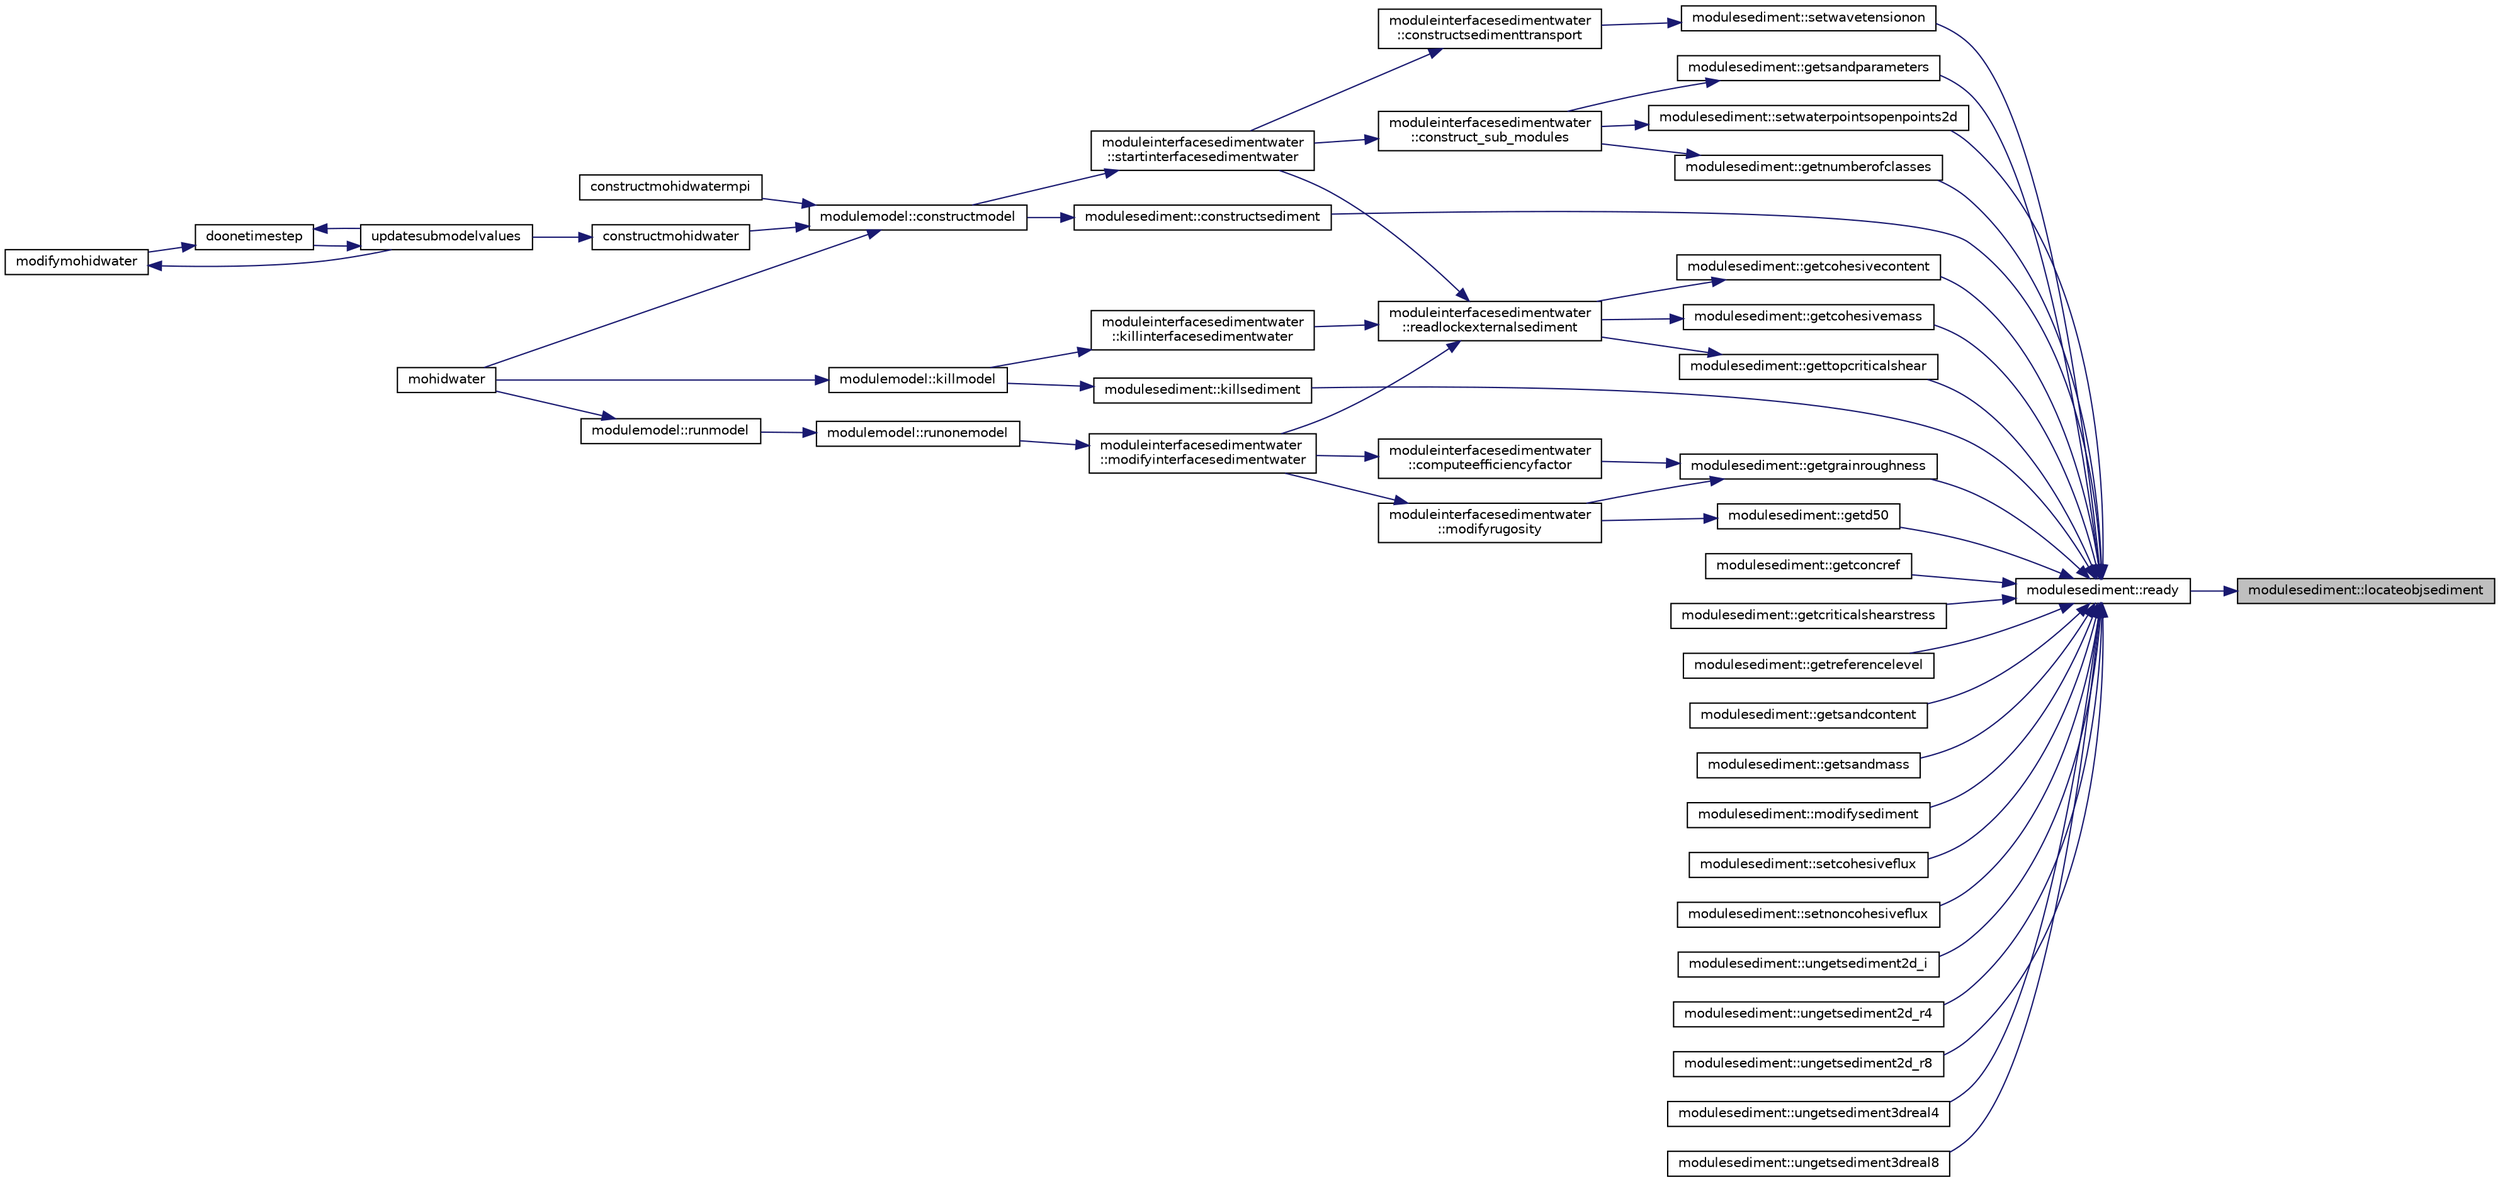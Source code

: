 digraph "modulesediment::locateobjsediment"
{
 // LATEX_PDF_SIZE
  edge [fontname="Helvetica",fontsize="10",labelfontname="Helvetica",labelfontsize="10"];
  node [fontname="Helvetica",fontsize="10",shape=record];
  rankdir="RL";
  Node1 [label="modulesediment::locateobjsediment",height=0.2,width=0.4,color="black", fillcolor="grey75", style="filled", fontcolor="black",tooltip=" "];
  Node1 -> Node2 [dir="back",color="midnightblue",fontsize="10",style="solid"];
  Node2 [label="modulesediment::ready",height=0.2,width=0.4,color="black", fillcolor="white", style="filled",URL="$namespacemodulesediment.html#a2427e7af36c908526797cc897f1dca07",tooltip=" "];
  Node2 -> Node3 [dir="back",color="midnightblue",fontsize="10",style="solid"];
  Node3 [label="modulesediment::constructsediment",height=0.2,width=0.4,color="black", fillcolor="white", style="filled",URL="$namespacemodulesediment.html#a1a3b01f7483f6fefc6f2dac6a51d664c",tooltip=" "];
  Node3 -> Node4 [dir="back",color="midnightblue",fontsize="10",style="solid"];
  Node4 [label="modulemodel::constructmodel",height=0.2,width=0.4,color="black", fillcolor="white", style="filled",URL="$namespacemodulemodel.html#abcddd2b6e97f110b0c5b3bb00f069570",tooltip=" "];
  Node4 -> Node5 [dir="back",color="midnightblue",fontsize="10",style="solid"];
  Node5 [label="constructmohidwater",height=0.2,width=0.4,color="black", fillcolor="white", style="filled",URL="$_main_8_f90.html#abc6cfc7bca3f0c4dda032a34b9690319",tooltip=" "];
  Node5 -> Node6 [dir="back",color="midnightblue",fontsize="10",style="solid"];
  Node6 [label="updatesubmodelvalues",height=0.2,width=0.4,color="black", fillcolor="white", style="filled",URL="$_main_8_f90.html#a4c5ecbd810307fa557d4b4e6719c7fd1",tooltip=" "];
  Node6 -> Node7 [dir="back",color="midnightblue",fontsize="10",style="solid"];
  Node7 [label="doonetimestep",height=0.2,width=0.4,color="black", fillcolor="white", style="filled",URL="$_main_8_f90.html#a5a877f32d8c35a58c7bd824a65b07dba",tooltip=" "];
  Node7 -> Node8 [dir="back",color="midnightblue",fontsize="10",style="solid"];
  Node8 [label="modifymohidwater",height=0.2,width=0.4,color="black", fillcolor="white", style="filled",URL="$_main_8_f90.html#a98b6185e00bdaa093569c6645482e68b",tooltip=" "];
  Node8 -> Node6 [dir="back",color="midnightblue",fontsize="10",style="solid"];
  Node7 -> Node6 [dir="back",color="midnightblue",fontsize="10",style="solid"];
  Node4 -> Node9 [dir="back",color="midnightblue",fontsize="10",style="solid"];
  Node9 [label="constructmohidwatermpi",height=0.2,width=0.4,color="black", fillcolor="white", style="filled",URL="$_main_8_f90.html#a364d1a7b4621ef3a56c71daf2af5147e",tooltip=" "];
  Node4 -> Node10 [dir="back",color="midnightblue",fontsize="10",style="solid"];
  Node10 [label="mohidwater",height=0.2,width=0.4,color="black", fillcolor="white", style="filled",URL="$_main_8_f90.html#a22cacab418d9e36dcaa8c3aef44b4185",tooltip=" "];
  Node2 -> Node11 [dir="back",color="midnightblue",fontsize="10",style="solid"];
  Node11 [label="modulesediment::getcohesivecontent",height=0.2,width=0.4,color="black", fillcolor="white", style="filled",URL="$namespacemodulesediment.html#a595e3a876982089ba4949f113b1a0580",tooltip=" "];
  Node11 -> Node12 [dir="back",color="midnightblue",fontsize="10",style="solid"];
  Node12 [label="moduleinterfacesedimentwater\l::readlockexternalsediment",height=0.2,width=0.4,color="black", fillcolor="white", style="filled",URL="$namespacemoduleinterfacesedimentwater.html#a0c18da6cbbd1ae812489854544d199b6",tooltip=" "];
  Node12 -> Node13 [dir="back",color="midnightblue",fontsize="10",style="solid"];
  Node13 [label="moduleinterfacesedimentwater\l::killinterfacesedimentwater",height=0.2,width=0.4,color="black", fillcolor="white", style="filled",URL="$namespacemoduleinterfacesedimentwater.html#a692292c5eb96b9de096ef130fafc0962",tooltip=" "];
  Node13 -> Node14 [dir="back",color="midnightblue",fontsize="10",style="solid"];
  Node14 [label="modulemodel::killmodel",height=0.2,width=0.4,color="black", fillcolor="white", style="filled",URL="$namespacemodulemodel.html#a23647852257627fb606f6868bc295162",tooltip=" "];
  Node14 -> Node10 [dir="back",color="midnightblue",fontsize="10",style="solid"];
  Node12 -> Node15 [dir="back",color="midnightblue",fontsize="10",style="solid"];
  Node15 [label="moduleinterfacesedimentwater\l::modifyinterfacesedimentwater",height=0.2,width=0.4,color="black", fillcolor="white", style="filled",URL="$namespacemoduleinterfacesedimentwater.html#ac36014e82a94f1ba694775e21f24b005",tooltip=" "];
  Node15 -> Node16 [dir="back",color="midnightblue",fontsize="10",style="solid"];
  Node16 [label="modulemodel::runonemodel",height=0.2,width=0.4,color="black", fillcolor="white", style="filled",URL="$namespacemodulemodel.html#ab22d85061a595a03c83c11766cba5587",tooltip=" "];
  Node16 -> Node17 [dir="back",color="midnightblue",fontsize="10",style="solid"];
  Node17 [label="modulemodel::runmodel",height=0.2,width=0.4,color="black", fillcolor="white", style="filled",URL="$namespacemodulemodel.html#a16a07d5b28a4877790acec46aed111b6",tooltip=" "];
  Node17 -> Node10 [dir="back",color="midnightblue",fontsize="10",style="solid"];
  Node12 -> Node18 [dir="back",color="midnightblue",fontsize="10",style="solid"];
  Node18 [label="moduleinterfacesedimentwater\l::startinterfacesedimentwater",height=0.2,width=0.4,color="black", fillcolor="white", style="filled",URL="$namespacemoduleinterfacesedimentwater.html#ac4816996443451e1d6254c032bf000d5",tooltip=" "];
  Node18 -> Node4 [dir="back",color="midnightblue",fontsize="10",style="solid"];
  Node2 -> Node19 [dir="back",color="midnightblue",fontsize="10",style="solid"];
  Node19 [label="modulesediment::getcohesivemass",height=0.2,width=0.4,color="black", fillcolor="white", style="filled",URL="$namespacemodulesediment.html#ae44dda471948f0f9a9a2e1c32fd50738",tooltip=" "];
  Node19 -> Node12 [dir="back",color="midnightblue",fontsize="10",style="solid"];
  Node2 -> Node20 [dir="back",color="midnightblue",fontsize="10",style="solid"];
  Node20 [label="modulesediment::getconcref",height=0.2,width=0.4,color="black", fillcolor="white", style="filled",URL="$namespacemodulesediment.html#a1ace217828c80197497b60fcaad2f95b",tooltip=" "];
  Node2 -> Node21 [dir="back",color="midnightblue",fontsize="10",style="solid"];
  Node21 [label="modulesediment::getcriticalshearstress",height=0.2,width=0.4,color="black", fillcolor="white", style="filled",URL="$namespacemodulesediment.html#a8d9dd5db543a7e0c9baac18bef6dffcf",tooltip=" "];
  Node2 -> Node22 [dir="back",color="midnightblue",fontsize="10",style="solid"];
  Node22 [label="modulesediment::getd50",height=0.2,width=0.4,color="black", fillcolor="white", style="filled",URL="$namespacemodulesediment.html#aa0d71895956b87280c4aa42094f08fdd",tooltip=" "];
  Node22 -> Node23 [dir="back",color="midnightblue",fontsize="10",style="solid"];
  Node23 [label="moduleinterfacesedimentwater\l::modifyrugosity",height=0.2,width=0.4,color="black", fillcolor="white", style="filled",URL="$namespacemoduleinterfacesedimentwater.html#aabfaa7472b679988fdb0647b38a7b879",tooltip=" "];
  Node23 -> Node15 [dir="back",color="midnightblue",fontsize="10",style="solid"];
  Node2 -> Node24 [dir="back",color="midnightblue",fontsize="10",style="solid"];
  Node24 [label="modulesediment::getgrainroughness",height=0.2,width=0.4,color="black", fillcolor="white", style="filled",URL="$namespacemodulesediment.html#ac873ffbc4a1e0467d82815aeb2ad34cc",tooltip=" "];
  Node24 -> Node25 [dir="back",color="midnightblue",fontsize="10",style="solid"];
  Node25 [label="moduleinterfacesedimentwater\l::computeefficiencyfactor",height=0.2,width=0.4,color="black", fillcolor="white", style="filled",URL="$namespacemoduleinterfacesedimentwater.html#a0e6b11bab2cf3a9864f9e36970079830",tooltip=" "];
  Node25 -> Node15 [dir="back",color="midnightblue",fontsize="10",style="solid"];
  Node24 -> Node23 [dir="back",color="midnightblue",fontsize="10",style="solid"];
  Node2 -> Node26 [dir="back",color="midnightblue",fontsize="10",style="solid"];
  Node26 [label="modulesediment::getnumberofclasses",height=0.2,width=0.4,color="black", fillcolor="white", style="filled",URL="$namespacemodulesediment.html#a1b6836cb590222a61d3ec36961ce22c2",tooltip=" "];
  Node26 -> Node27 [dir="back",color="midnightblue",fontsize="10",style="solid"];
  Node27 [label="moduleinterfacesedimentwater\l::construct_sub_modules",height=0.2,width=0.4,color="black", fillcolor="white", style="filled",URL="$namespacemoduleinterfacesedimentwater.html#a95c6fc880171b2c2d476ac8adcb366e0",tooltip=" "];
  Node27 -> Node18 [dir="back",color="midnightblue",fontsize="10",style="solid"];
  Node2 -> Node28 [dir="back",color="midnightblue",fontsize="10",style="solid"];
  Node28 [label="modulesediment::getreferencelevel",height=0.2,width=0.4,color="black", fillcolor="white", style="filled",URL="$namespacemodulesediment.html#ad8d5d321d848d9df2cc84a9c53bc5ec1",tooltip=" "];
  Node2 -> Node29 [dir="back",color="midnightblue",fontsize="10",style="solid"];
  Node29 [label="modulesediment::getsandcontent",height=0.2,width=0.4,color="black", fillcolor="white", style="filled",URL="$namespacemodulesediment.html#ab155d890675462bce376e88c657ed0bb",tooltip=" "];
  Node2 -> Node30 [dir="back",color="midnightblue",fontsize="10",style="solid"];
  Node30 [label="modulesediment::getsandmass",height=0.2,width=0.4,color="black", fillcolor="white", style="filled",URL="$namespacemodulesediment.html#a7bb4238fb2af1033061fd9f1fdf674dc",tooltip=" "];
  Node2 -> Node31 [dir="back",color="midnightblue",fontsize="10",style="solid"];
  Node31 [label="modulesediment::getsandparameters",height=0.2,width=0.4,color="black", fillcolor="white", style="filled",URL="$namespacemodulesediment.html#a283894d1d09fefa91f63082646eea486",tooltip=" "];
  Node31 -> Node27 [dir="back",color="midnightblue",fontsize="10",style="solid"];
  Node2 -> Node32 [dir="back",color="midnightblue",fontsize="10",style="solid"];
  Node32 [label="modulesediment::gettopcriticalshear",height=0.2,width=0.4,color="black", fillcolor="white", style="filled",URL="$namespacemodulesediment.html#ac51110b9c285467a4e284c185a4a98b1",tooltip=" "];
  Node32 -> Node12 [dir="back",color="midnightblue",fontsize="10",style="solid"];
  Node2 -> Node33 [dir="back",color="midnightblue",fontsize="10",style="solid"];
  Node33 [label="modulesediment::killsediment",height=0.2,width=0.4,color="black", fillcolor="white", style="filled",URL="$namespacemodulesediment.html#a3799836daf0cb05055644810de5e7fd0",tooltip=" "];
  Node33 -> Node14 [dir="back",color="midnightblue",fontsize="10",style="solid"];
  Node2 -> Node34 [dir="back",color="midnightblue",fontsize="10",style="solid"];
  Node34 [label="modulesediment::modifysediment",height=0.2,width=0.4,color="black", fillcolor="white", style="filled",URL="$namespacemodulesediment.html#a8bd56ac218e3c51dd03eb2967d7e9398",tooltip=" "];
  Node2 -> Node35 [dir="back",color="midnightblue",fontsize="10",style="solid"];
  Node35 [label="modulesediment::setcohesiveflux",height=0.2,width=0.4,color="black", fillcolor="white", style="filled",URL="$namespacemodulesediment.html#ab6753fbc97e7e46e60797defc442a36e",tooltip=" "];
  Node2 -> Node36 [dir="back",color="midnightblue",fontsize="10",style="solid"];
  Node36 [label="modulesediment::setnoncohesiveflux",height=0.2,width=0.4,color="black", fillcolor="white", style="filled",URL="$namespacemodulesediment.html#ad60212253ba034e9fe1db4ab0c2c8442",tooltip=" "];
  Node2 -> Node37 [dir="back",color="midnightblue",fontsize="10",style="solid"];
  Node37 [label="modulesediment::setwaterpointsopenpoints2d",height=0.2,width=0.4,color="black", fillcolor="white", style="filled",URL="$namespacemodulesediment.html#a8c48bc8f4d2f029c54181f59654feaa5",tooltip=" "];
  Node37 -> Node27 [dir="back",color="midnightblue",fontsize="10",style="solid"];
  Node2 -> Node38 [dir="back",color="midnightblue",fontsize="10",style="solid"];
  Node38 [label="modulesediment::setwavetensionon",height=0.2,width=0.4,color="black", fillcolor="white", style="filled",URL="$namespacemodulesediment.html#a7549a71a1a07687cb5225c5c8441cb72",tooltip=" "];
  Node38 -> Node39 [dir="back",color="midnightblue",fontsize="10",style="solid"];
  Node39 [label="moduleinterfacesedimentwater\l::constructsedimenttransport",height=0.2,width=0.4,color="black", fillcolor="white", style="filled",URL="$namespacemoduleinterfacesedimentwater.html#aa1f362c776321b794b1a5798a7a557d7",tooltip=" "];
  Node39 -> Node18 [dir="back",color="midnightblue",fontsize="10",style="solid"];
  Node2 -> Node40 [dir="back",color="midnightblue",fontsize="10",style="solid"];
  Node40 [label="modulesediment::ungetsediment2d_i",height=0.2,width=0.4,color="black", fillcolor="white", style="filled",URL="$namespacemodulesediment.html#a12b3d28230917a2bca4471c82f39bdab",tooltip=" "];
  Node2 -> Node41 [dir="back",color="midnightblue",fontsize="10",style="solid"];
  Node41 [label="modulesediment::ungetsediment2d_r4",height=0.2,width=0.4,color="black", fillcolor="white", style="filled",URL="$namespacemodulesediment.html#af3fda7dbc66fbbecc4cf8ca7d4fdf95d",tooltip=" "];
  Node2 -> Node42 [dir="back",color="midnightblue",fontsize="10",style="solid"];
  Node42 [label="modulesediment::ungetsediment2d_r8",height=0.2,width=0.4,color="black", fillcolor="white", style="filled",URL="$namespacemodulesediment.html#aea72603e1507bed2899b17d9e29b67c9",tooltip=" "];
  Node2 -> Node43 [dir="back",color="midnightblue",fontsize="10",style="solid"];
  Node43 [label="modulesediment::ungetsediment3dreal4",height=0.2,width=0.4,color="black", fillcolor="white", style="filled",URL="$namespacemodulesediment.html#aa228482586fe3192bde62eb98f474300",tooltip=" "];
  Node2 -> Node44 [dir="back",color="midnightblue",fontsize="10",style="solid"];
  Node44 [label="modulesediment::ungetsediment3dreal8",height=0.2,width=0.4,color="black", fillcolor="white", style="filled",URL="$namespacemodulesediment.html#abf1b5c58352a7fda2565c80929e6e099",tooltip=" "];
}
